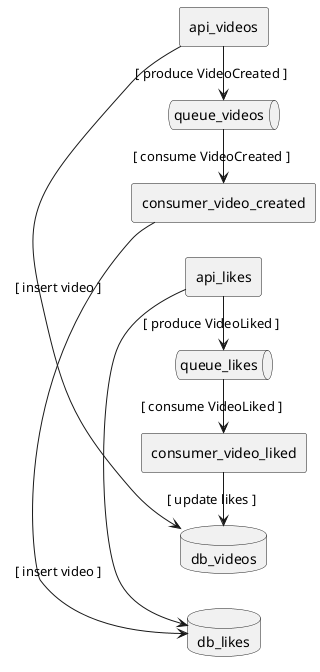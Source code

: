 @startuml
left to right direction
rectangle api_videos
queue queue_videos
rectangle consumer_video_created
database db_videos
database db_likes
rectangle api_likes
queue queue_likes
rectangle consumer_video_liked

api_videos -> queue_videos : [ produce VideoCreated ]
api_videos -> db_videos : [ insert video ]
queue_videos -> consumer_video_created : [ consume VideoCreated ]
consumer_video_created -> db_likes : [ insert video ]

api_likes -> db_likes
api_likes -> queue_likes : [ produce VideoLiked ]
queue_likes -> consumer_video_liked : [ consume VideoLiked ]
consumer_video_liked -> db_videos : [ update likes ]

@endumld